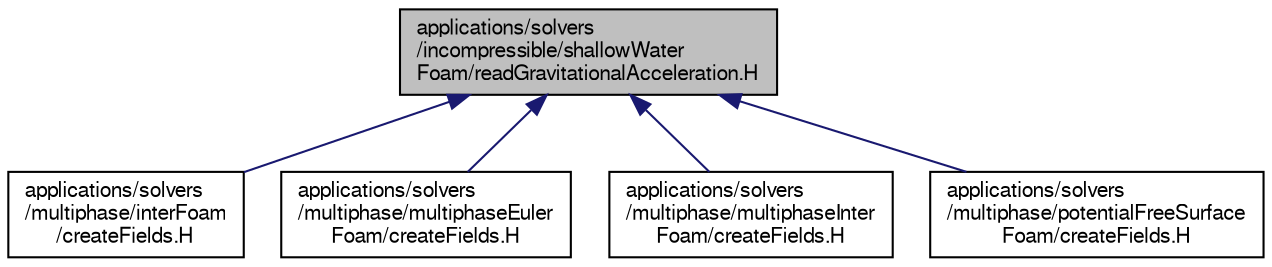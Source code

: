 digraph "applications/solvers/incompressible/shallowWaterFoam/readGravitationalAcceleration.H"
{
  bgcolor="transparent";
  edge [fontname="FreeSans",fontsize="10",labelfontname="FreeSans",labelfontsize="10"];
  node [fontname="FreeSans",fontsize="10",shape=record];
  Node1 [label="applications/solvers\l/incompressible/shallowWater\lFoam/readGravitationalAcceleration.H",height=0.2,width=0.4,color="black", fillcolor="grey75", style="filled", fontcolor="black"];
  Node1 -> Node2 [dir="back",color="midnightblue",fontsize="10",style="solid",fontname="FreeSans"];
  Node2 [label="applications/solvers\l/multiphase/interFoam\l/createFields.H",height=0.2,width=0.4,color="black",URL="$a39113.html"];
  Node1 -> Node3 [dir="back",color="midnightblue",fontsize="10",style="solid",fontname="FreeSans"];
  Node3 [label="applications/solvers\l/multiphase/multiphaseEuler\lFoam/createFields.H",height=0.2,width=0.4,color="black",URL="$a39122.html"];
  Node1 -> Node4 [dir="back",color="midnightblue",fontsize="10",style="solid",fontname="FreeSans"];
  Node4 [label="applications/solvers\l/multiphase/multiphaseInter\lFoam/createFields.H",height=0.2,width=0.4,color="black",URL="$a39125.html"];
  Node1 -> Node5 [dir="back",color="midnightblue",fontsize="10",style="solid",fontname="FreeSans"];
  Node5 [label="applications/solvers\l/multiphase/potentialFreeSurface\lFoam/createFields.H",height=0.2,width=0.4,color="black",URL="$a39128.html"];
}
